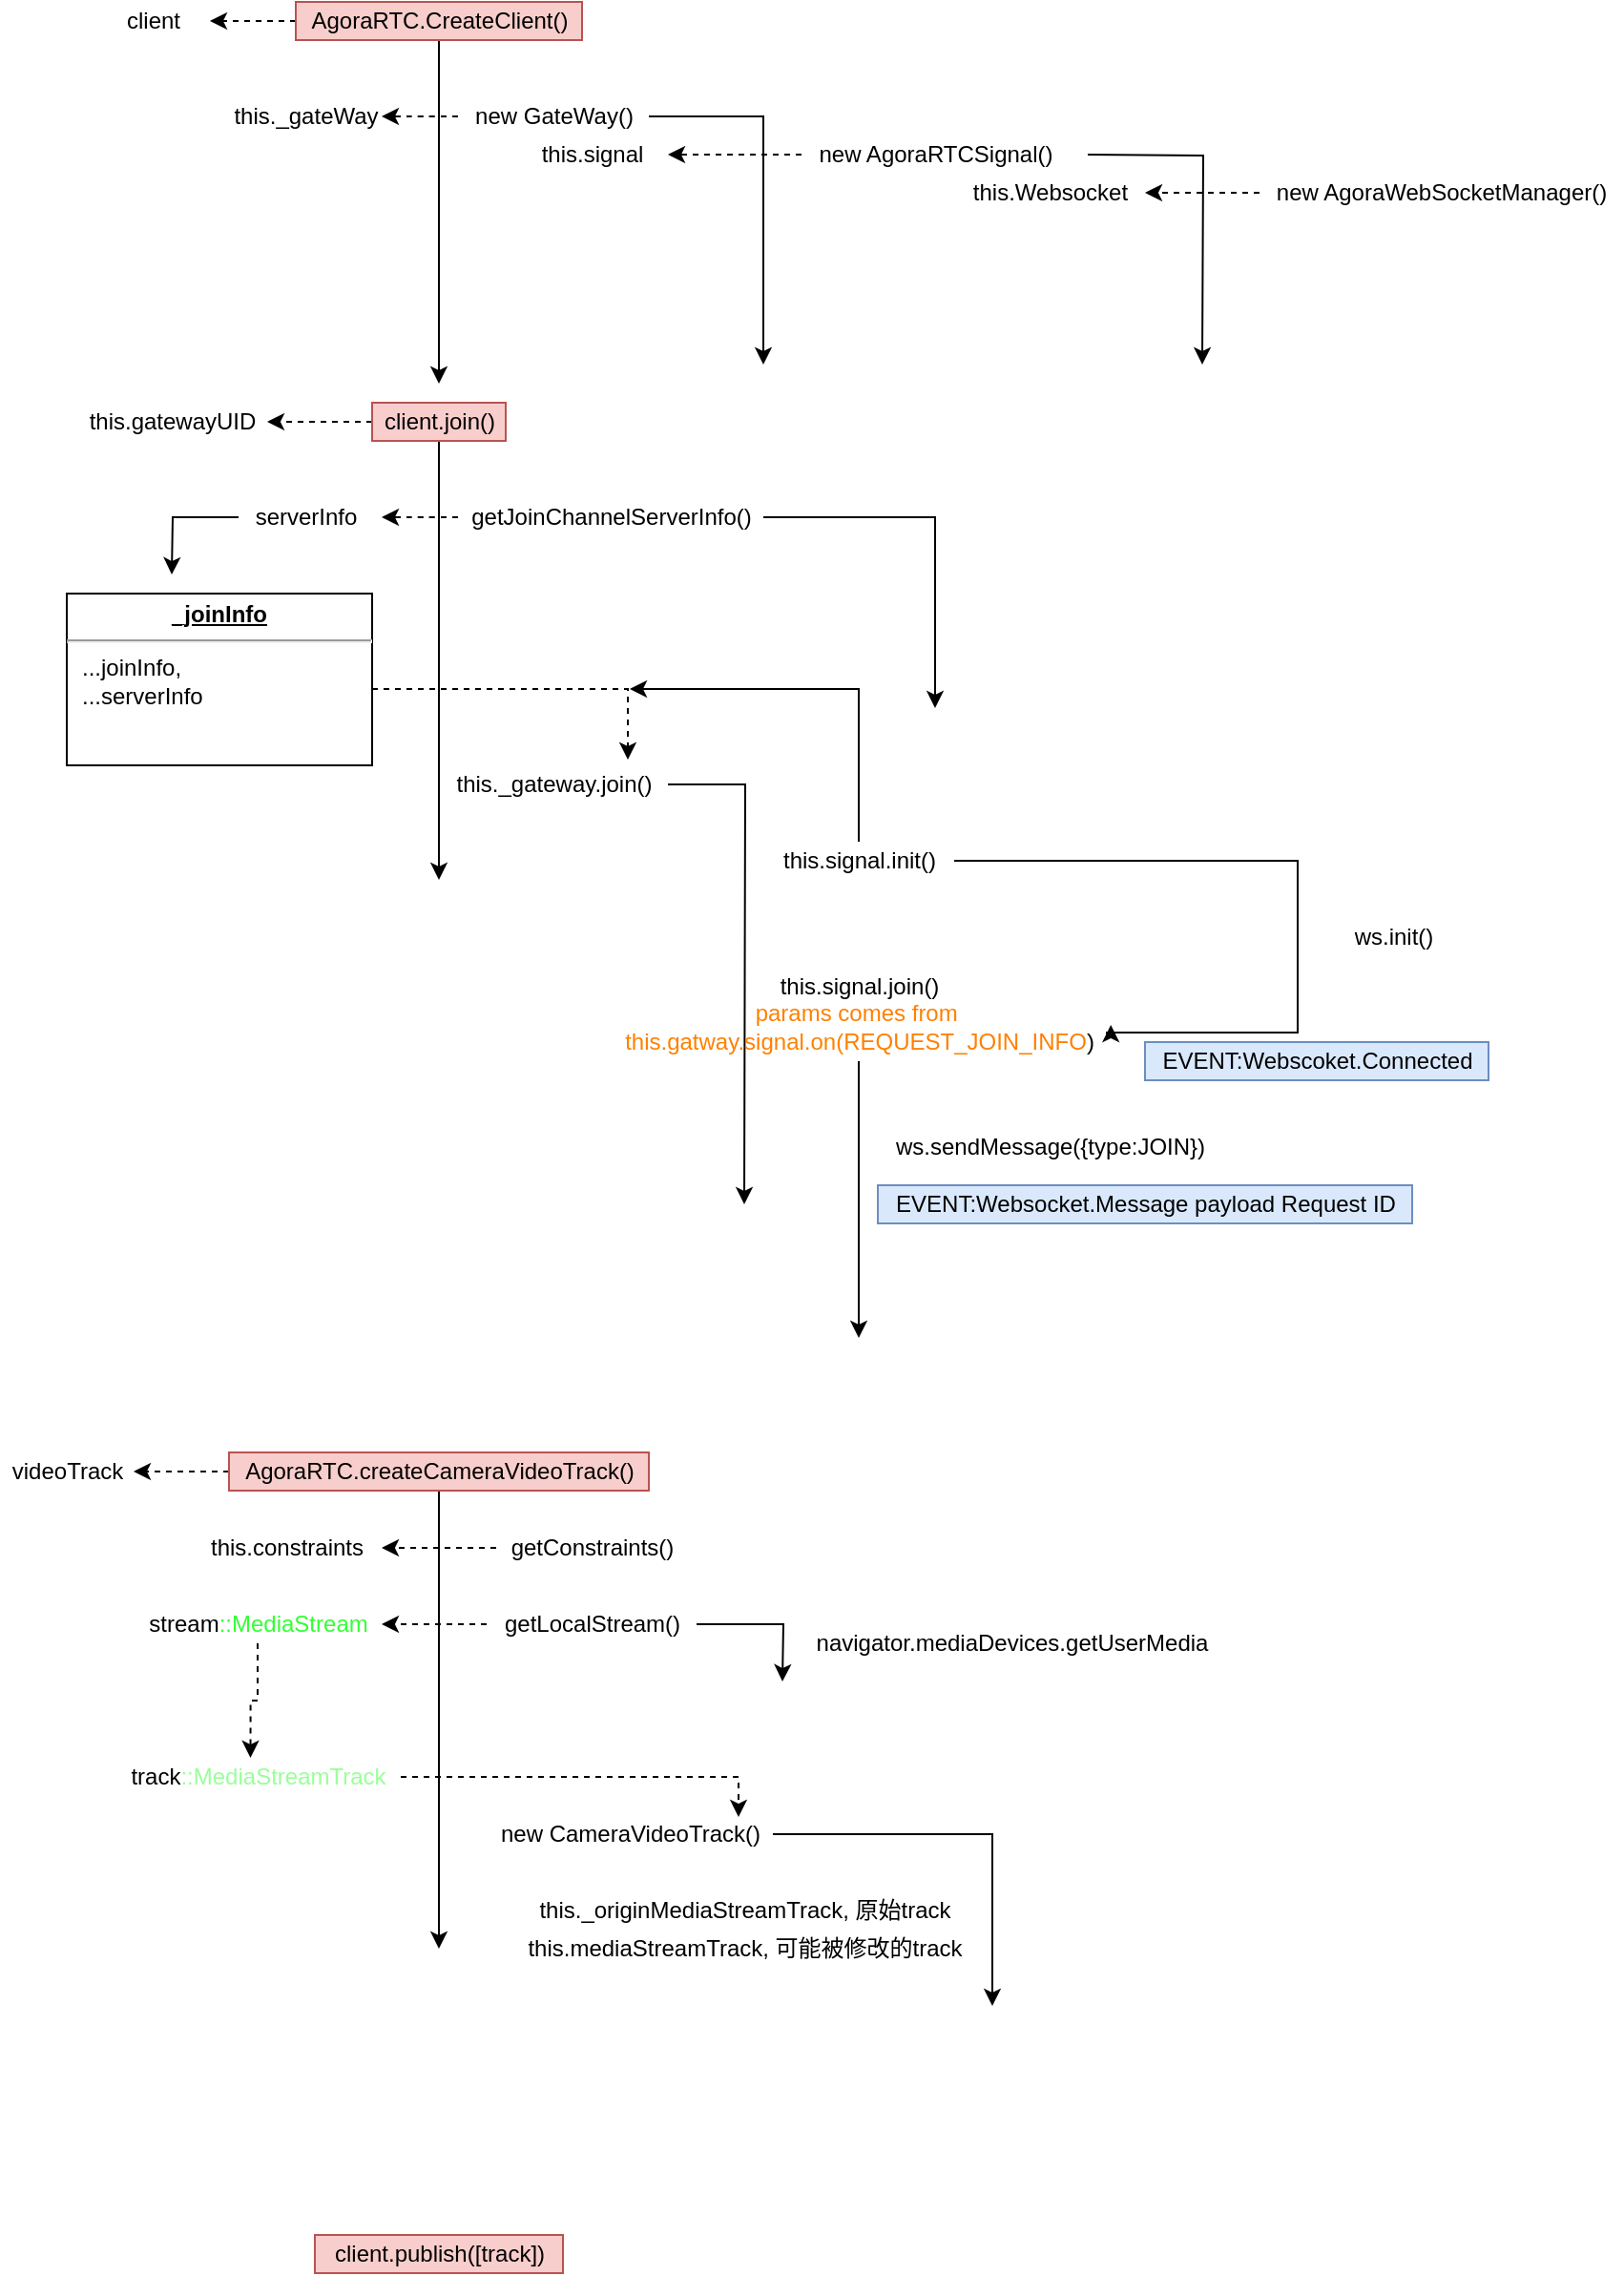 <mxfile version="13.11.0" type="github">
  <diagram id="C5RBs43oDa-KdzZeNtuy" name="Page-1">
    <mxGraphModel dx="1773" dy="591" grid="1" gridSize="10" guides="1" tooltips="1" connect="1" arrows="1" fold="1" page="1" pageScale="1" pageWidth="827" pageHeight="1169" math="0" shadow="0">
      <root>
        <mxCell id="WIyWlLk6GJQsqaUBKTNV-0" />
        <mxCell id="WIyWlLk6GJQsqaUBKTNV-1" parent="WIyWlLk6GJQsqaUBKTNV-0" />
        <mxCell id="mV5sWuzgAVFhbm7Jw3Zg-1" style="edgeStyle=orthogonalEdgeStyle;rounded=0;orthogonalLoop=1;jettySize=auto;html=1;" edge="1" parent="WIyWlLk6GJQsqaUBKTNV-1" source="mV5sWuzgAVFhbm7Jw3Zg-0">
          <mxGeometry relative="1" as="geometry">
            <mxPoint x="120" y="230" as="targetPoint" />
          </mxGeometry>
        </mxCell>
        <mxCell id="mV5sWuzgAVFhbm7Jw3Zg-65" style="edgeStyle=orthogonalEdgeStyle;rounded=0;orthogonalLoop=1;jettySize=auto;html=1;dashed=1;" edge="1" parent="WIyWlLk6GJQsqaUBKTNV-1" source="mV5sWuzgAVFhbm7Jw3Zg-0">
          <mxGeometry relative="1" as="geometry">
            <mxPoint y="40" as="targetPoint" />
          </mxGeometry>
        </mxCell>
        <mxCell id="mV5sWuzgAVFhbm7Jw3Zg-0" value="AgoraRTC.CreateClient()" style="text;html=1;align=center;verticalAlign=middle;resizable=0;points=[];autosize=1;fillColor=#f8cecc;strokeColor=#b85450;" vertex="1" parent="WIyWlLk6GJQsqaUBKTNV-1">
          <mxGeometry x="45" y="30" width="150" height="20" as="geometry" />
        </mxCell>
        <mxCell id="mV5sWuzgAVFhbm7Jw3Zg-5" style="edgeStyle=orthogonalEdgeStyle;rounded=0;orthogonalLoop=1;jettySize=auto;html=1;" edge="1" parent="WIyWlLk6GJQsqaUBKTNV-1" source="mV5sWuzgAVFhbm7Jw3Zg-2">
          <mxGeometry relative="1" as="geometry">
            <mxPoint x="290" y="220" as="targetPoint" />
            <Array as="points">
              <mxPoint x="290" y="90" />
            </Array>
          </mxGeometry>
        </mxCell>
        <mxCell id="mV5sWuzgAVFhbm7Jw3Zg-15" style="edgeStyle=orthogonalEdgeStyle;rounded=1;orthogonalLoop=1;jettySize=auto;html=1;dashed=1;" edge="1" parent="WIyWlLk6GJQsqaUBKTNV-1" source="mV5sWuzgAVFhbm7Jw3Zg-2">
          <mxGeometry relative="1" as="geometry">
            <mxPoint x="90" y="90" as="targetPoint" />
          </mxGeometry>
        </mxCell>
        <mxCell id="mV5sWuzgAVFhbm7Jw3Zg-2" value="new GateWay()&lt;br&gt;" style="text;html=1;align=center;verticalAlign=middle;resizable=0;points=[];autosize=1;" vertex="1" parent="WIyWlLk6GJQsqaUBKTNV-1">
          <mxGeometry x="130" y="80" width="100" height="20" as="geometry" />
        </mxCell>
        <mxCell id="mV5sWuzgAVFhbm7Jw3Zg-7" style="edgeStyle=orthogonalEdgeStyle;rounded=0;orthogonalLoop=1;jettySize=auto;html=1;" edge="1" parent="WIyWlLk6GJQsqaUBKTNV-1">
          <mxGeometry relative="1" as="geometry">
            <mxPoint x="520" y="220" as="targetPoint" />
            <mxPoint x="460" y="110" as="sourcePoint" />
          </mxGeometry>
        </mxCell>
        <mxCell id="mV5sWuzgAVFhbm7Jw3Zg-13" style="edgeStyle=orthogonalEdgeStyle;rounded=1;orthogonalLoop=1;jettySize=auto;html=1;dashed=1;" edge="1" parent="WIyWlLk6GJQsqaUBKTNV-1" source="mV5sWuzgAVFhbm7Jw3Zg-6">
          <mxGeometry relative="1" as="geometry">
            <mxPoint x="240" y="110" as="targetPoint" />
          </mxGeometry>
        </mxCell>
        <mxCell id="mV5sWuzgAVFhbm7Jw3Zg-6" value="new AgoraRTCSignal()&lt;br&gt;" style="text;html=1;align=center;verticalAlign=middle;resizable=0;points=[];autosize=1;" vertex="1" parent="WIyWlLk6GJQsqaUBKTNV-1">
          <mxGeometry x="310" y="100" width="140" height="20" as="geometry" />
        </mxCell>
        <mxCell id="mV5sWuzgAVFhbm7Jw3Zg-12" style="edgeStyle=orthogonalEdgeStyle;rounded=1;orthogonalLoop=1;jettySize=auto;html=1;dashed=1;" edge="1" parent="WIyWlLk6GJQsqaUBKTNV-1" source="mV5sWuzgAVFhbm7Jw3Zg-8" target="mV5sWuzgAVFhbm7Jw3Zg-10">
          <mxGeometry relative="1" as="geometry" />
        </mxCell>
        <mxCell id="mV5sWuzgAVFhbm7Jw3Zg-8" value="new AgoraWebSocketManager()" style="text;html=1;align=center;verticalAlign=middle;resizable=0;points=[];autosize=1;" vertex="1" parent="WIyWlLk6GJQsqaUBKTNV-1">
          <mxGeometry x="550" y="120" width="190" height="20" as="geometry" />
        </mxCell>
        <mxCell id="mV5sWuzgAVFhbm7Jw3Zg-10" value="this.Websocket" style="text;html=1;align=center;verticalAlign=middle;resizable=0;points=[];autosize=1;" vertex="1" parent="WIyWlLk6GJQsqaUBKTNV-1">
          <mxGeometry x="390" y="120" width="100" height="20" as="geometry" />
        </mxCell>
        <mxCell id="mV5sWuzgAVFhbm7Jw3Zg-14" value="this.signal" style="text;html=1;align=center;verticalAlign=middle;resizable=0;points=[];autosize=1;" vertex="1" parent="WIyWlLk6GJQsqaUBKTNV-1">
          <mxGeometry x="165" y="100" width="70" height="20" as="geometry" />
        </mxCell>
        <mxCell id="mV5sWuzgAVFhbm7Jw3Zg-16" value="this._gateWay" style="text;html=1;align=center;verticalAlign=middle;resizable=0;points=[];autosize=1;" vertex="1" parent="WIyWlLk6GJQsqaUBKTNV-1">
          <mxGeometry x="5" y="80" width="90" height="20" as="geometry" />
        </mxCell>
        <mxCell id="mV5sWuzgAVFhbm7Jw3Zg-18" style="edgeStyle=orthogonalEdgeStyle;rounded=1;orthogonalLoop=1;jettySize=auto;html=1;" edge="1" parent="WIyWlLk6GJQsqaUBKTNV-1" source="mV5sWuzgAVFhbm7Jw3Zg-17">
          <mxGeometry relative="1" as="geometry">
            <mxPoint x="120" y="490" as="targetPoint" />
          </mxGeometry>
        </mxCell>
        <mxCell id="mV5sWuzgAVFhbm7Jw3Zg-30" style="edgeStyle=orthogonalEdgeStyle;rounded=0;orthogonalLoop=1;jettySize=auto;html=1;dashed=1;" edge="1" parent="WIyWlLk6GJQsqaUBKTNV-1" source="mV5sWuzgAVFhbm7Jw3Zg-17">
          <mxGeometry relative="1" as="geometry">
            <mxPoint x="30" y="250" as="targetPoint" />
          </mxGeometry>
        </mxCell>
        <mxCell id="mV5sWuzgAVFhbm7Jw3Zg-17" value="client.join()" style="text;html=1;align=center;verticalAlign=middle;resizable=0;points=[];autosize=1;fillColor=#f8cecc;strokeColor=#b85450;" vertex="1" parent="WIyWlLk6GJQsqaUBKTNV-1">
          <mxGeometry x="85" y="240" width="70" height="20" as="geometry" />
        </mxCell>
        <mxCell id="mV5sWuzgAVFhbm7Jw3Zg-20" style="edgeStyle=orthogonalEdgeStyle;rounded=1;orthogonalLoop=1;jettySize=auto;html=1;dashed=1;" edge="1" parent="WIyWlLk6GJQsqaUBKTNV-1" source="mV5sWuzgAVFhbm7Jw3Zg-19">
          <mxGeometry relative="1" as="geometry">
            <mxPoint x="90" y="300" as="targetPoint" />
          </mxGeometry>
        </mxCell>
        <mxCell id="mV5sWuzgAVFhbm7Jw3Zg-22" style="edgeStyle=orthogonalEdgeStyle;rounded=0;orthogonalLoop=1;jettySize=auto;html=1;" edge="1" parent="WIyWlLk6GJQsqaUBKTNV-1" source="mV5sWuzgAVFhbm7Jw3Zg-19">
          <mxGeometry relative="1" as="geometry">
            <mxPoint x="380" y="400" as="targetPoint" />
            <Array as="points">
              <mxPoint x="380" y="300" />
            </Array>
          </mxGeometry>
        </mxCell>
        <mxCell id="mV5sWuzgAVFhbm7Jw3Zg-19" value="getJoinChannelServerInfo()&lt;br&gt;" style="text;html=1;align=center;verticalAlign=middle;resizable=0;points=[];autosize=1;" vertex="1" parent="WIyWlLk6GJQsqaUBKTNV-1">
          <mxGeometry x="130" y="290" width="160" height="20" as="geometry" />
        </mxCell>
        <mxCell id="mV5sWuzgAVFhbm7Jw3Zg-26" style="edgeStyle=orthogonalEdgeStyle;rounded=0;orthogonalLoop=1;jettySize=auto;html=1;" edge="1" parent="WIyWlLk6GJQsqaUBKTNV-1" source="mV5sWuzgAVFhbm7Jw3Zg-21">
          <mxGeometry relative="1" as="geometry">
            <mxPoint x="-20" y="330" as="targetPoint" />
          </mxGeometry>
        </mxCell>
        <mxCell id="mV5sWuzgAVFhbm7Jw3Zg-21" value="serverInfo" style="text;html=1;align=center;verticalAlign=middle;resizable=0;points=[];autosize=1;" vertex="1" parent="WIyWlLk6GJQsqaUBKTNV-1">
          <mxGeometry x="15" y="290" width="70" height="20" as="geometry" />
        </mxCell>
        <mxCell id="mV5sWuzgAVFhbm7Jw3Zg-28" style="edgeStyle=orthogonalEdgeStyle;rounded=0;orthogonalLoop=1;jettySize=auto;html=1;" edge="1" parent="WIyWlLk6GJQsqaUBKTNV-1" source="mV5sWuzgAVFhbm7Jw3Zg-23">
          <mxGeometry relative="1" as="geometry">
            <mxPoint x="280" y="660" as="targetPoint" />
          </mxGeometry>
        </mxCell>
        <mxCell id="mV5sWuzgAVFhbm7Jw3Zg-23" value="this._gateway.join()" style="text;html=1;align=center;verticalAlign=middle;resizable=0;points=[];autosize=1;" vertex="1" parent="WIyWlLk6GJQsqaUBKTNV-1">
          <mxGeometry x="120" y="430" width="120" height="20" as="geometry" />
        </mxCell>
        <mxCell id="mV5sWuzgAVFhbm7Jw3Zg-24" value="joinInfo" style="text;html=1;align=center;verticalAlign=middle;resizable=0;points=[];autosize=1;" vertex="1" parent="WIyWlLk6GJQsqaUBKTNV-1">
          <mxGeometry x="25" y="350" width="50" height="20" as="geometry" />
        </mxCell>
        <mxCell id="mV5sWuzgAVFhbm7Jw3Zg-27" style="edgeStyle=orthogonalEdgeStyle;rounded=0;orthogonalLoop=1;jettySize=auto;html=1;entryX=0.825;entryY=-0.15;entryDx=0;entryDy=0;entryPerimeter=0;dashed=1;" edge="1" parent="WIyWlLk6GJQsqaUBKTNV-1" source="mV5sWuzgAVFhbm7Jw3Zg-25" target="mV5sWuzgAVFhbm7Jw3Zg-23">
          <mxGeometry relative="1" as="geometry">
            <Array as="points">
              <mxPoint x="219" y="390" />
            </Array>
          </mxGeometry>
        </mxCell>
        <mxCell id="mV5sWuzgAVFhbm7Jw3Zg-25" value="&lt;p style=&quot;margin: 0px ; margin-top: 4px ; text-align: center ; text-decoration: underline&quot;&gt;&lt;b&gt;_joinInfo&lt;/b&gt;&lt;/p&gt;&lt;hr&gt;&lt;p style=&quot;margin: 0px ; margin-left: 8px&quot;&gt;...joinInfo,&lt;/p&gt;&lt;p style=&quot;margin: 0px ; margin-left: 8px&quot;&gt;...serverInfo&lt;/p&gt;&lt;p style=&quot;margin: 0px ; margin-left: 8px&quot;&gt;&lt;br&gt;&lt;/p&gt;" style="verticalAlign=top;align=left;overflow=fill;fontSize=12;fontFamily=Helvetica;html=1;" vertex="1" parent="WIyWlLk6GJQsqaUBKTNV-1">
          <mxGeometry x="-75" y="340" width="160" height="90" as="geometry" />
        </mxCell>
        <mxCell id="mV5sWuzgAVFhbm7Jw3Zg-31" value="this.gatewayUID" style="text;html=1;align=center;verticalAlign=middle;resizable=0;points=[];autosize=1;" vertex="1" parent="WIyWlLk6GJQsqaUBKTNV-1">
          <mxGeometry x="-70" y="240" width="100" height="20" as="geometry" />
        </mxCell>
        <mxCell id="mV5sWuzgAVFhbm7Jw3Zg-33" style="edgeStyle=orthogonalEdgeStyle;rounded=0;orthogonalLoop=1;jettySize=auto;html=1;" edge="1" parent="WIyWlLk6GJQsqaUBKTNV-1" source="mV5sWuzgAVFhbm7Jw3Zg-32">
          <mxGeometry relative="1" as="geometry">
            <mxPoint x="220" y="390" as="targetPoint" />
            <Array as="points">
              <mxPoint x="340" y="390" />
            </Array>
          </mxGeometry>
        </mxCell>
        <mxCell id="mV5sWuzgAVFhbm7Jw3Zg-34" style="edgeStyle=orthogonalEdgeStyle;rounded=0;orthogonalLoop=1;jettySize=auto;html=1;entryX=1.008;entryY=0.62;entryDx=0;entryDy=0;entryPerimeter=0;" edge="1" parent="WIyWlLk6GJQsqaUBKTNV-1" source="mV5sWuzgAVFhbm7Jw3Zg-32" target="mV5sWuzgAVFhbm7Jw3Zg-36">
          <mxGeometry relative="1" as="geometry">
            <mxPoint x="400" y="570" as="targetPoint" />
            <Array as="points">
              <mxPoint x="570" y="480" />
              <mxPoint x="570" y="570" />
              <mxPoint x="470" y="570" />
              <mxPoint x="470" y="571" />
            </Array>
          </mxGeometry>
        </mxCell>
        <mxCell id="mV5sWuzgAVFhbm7Jw3Zg-32" value="this.signal.init()" style="text;html=1;align=center;verticalAlign=middle;resizable=0;points=[];autosize=1;" vertex="1" parent="WIyWlLk6GJQsqaUBKTNV-1">
          <mxGeometry x="290" y="470" width="100" height="20" as="geometry" />
        </mxCell>
        <mxCell id="mV5sWuzgAVFhbm7Jw3Zg-35" value="ws.init()" style="text;html=1;align=center;verticalAlign=middle;resizable=0;points=[];autosize=1;" vertex="1" parent="WIyWlLk6GJQsqaUBKTNV-1">
          <mxGeometry x="590" y="510" width="60" height="20" as="geometry" />
        </mxCell>
        <mxCell id="mV5sWuzgAVFhbm7Jw3Zg-39" style="edgeStyle=orthogonalEdgeStyle;rounded=0;orthogonalLoop=1;jettySize=auto;html=1;" edge="1" parent="WIyWlLk6GJQsqaUBKTNV-1" source="mV5sWuzgAVFhbm7Jw3Zg-36">
          <mxGeometry relative="1" as="geometry">
            <mxPoint x="340" y="730" as="targetPoint" />
            <Array as="points">
              <mxPoint x="340" y="700" />
            </Array>
          </mxGeometry>
        </mxCell>
        <mxCell id="mV5sWuzgAVFhbm7Jw3Zg-36" value="this.signal.join()&lt;br&gt;&lt;font color=&quot;#ff8000&quot;&gt;params comes from&amp;nbsp;&lt;br&gt;this.gatway.signal.on(REQUEST_JOIN_INFO&lt;/font&gt;)" style="text;html=1;align=center;verticalAlign=middle;resizable=0;points=[];autosize=1;" vertex="1" parent="WIyWlLk6GJQsqaUBKTNV-1">
          <mxGeometry x="210" y="535" width="260" height="50" as="geometry" />
        </mxCell>
        <mxCell id="mV5sWuzgAVFhbm7Jw3Zg-37" value="EVENT:Webscoket.Connected" style="text;html=1;align=center;verticalAlign=middle;resizable=0;points=[];autosize=1;fillColor=#dae8fc;strokeColor=#6c8ebf;" vertex="1" parent="WIyWlLk6GJQsqaUBKTNV-1">
          <mxGeometry x="490" y="575" width="180" height="20" as="geometry" />
        </mxCell>
        <mxCell id="mV5sWuzgAVFhbm7Jw3Zg-40" value="ws.sendMessage({type:JOIN})" style="text;html=1;align=center;verticalAlign=middle;resizable=0;points=[];autosize=1;" vertex="1" parent="WIyWlLk6GJQsqaUBKTNV-1">
          <mxGeometry x="350" y="620" width="180" height="20" as="geometry" />
        </mxCell>
        <mxCell id="mV5sWuzgAVFhbm7Jw3Zg-41" value="EVENT:Websocket.Message payload Request ID" style="text;html=1;align=center;verticalAlign=middle;resizable=0;points=[];autosize=1;fillColor=#dae8fc;strokeColor=#6c8ebf;" vertex="1" parent="WIyWlLk6GJQsqaUBKTNV-1">
          <mxGeometry x="350" y="650" width="280" height="20" as="geometry" />
        </mxCell>
        <mxCell id="mV5sWuzgAVFhbm7Jw3Zg-45" style="edgeStyle=orthogonalEdgeStyle;rounded=0;orthogonalLoop=1;jettySize=auto;html=1;" edge="1" parent="WIyWlLk6GJQsqaUBKTNV-1" source="mV5sWuzgAVFhbm7Jw3Zg-44">
          <mxGeometry relative="1" as="geometry">
            <mxPoint x="120" y="1050" as="targetPoint" />
          </mxGeometry>
        </mxCell>
        <mxCell id="mV5sWuzgAVFhbm7Jw3Zg-62" style="edgeStyle=orthogonalEdgeStyle;rounded=0;orthogonalLoop=1;jettySize=auto;html=1;dashed=1;" edge="1" parent="WIyWlLk6GJQsqaUBKTNV-1" source="mV5sWuzgAVFhbm7Jw3Zg-44">
          <mxGeometry relative="1" as="geometry">
            <mxPoint x="-40" y="800" as="targetPoint" />
          </mxGeometry>
        </mxCell>
        <mxCell id="mV5sWuzgAVFhbm7Jw3Zg-44" value="AgoraRTC.createCameraVideoTrack()" style="text;html=1;align=center;verticalAlign=middle;resizable=0;points=[];autosize=1;fillColor=#f8cecc;strokeColor=#b85450;" vertex="1" parent="WIyWlLk6GJQsqaUBKTNV-1">
          <mxGeometry x="10" y="790" width="220" height="20" as="geometry" />
        </mxCell>
        <mxCell id="mV5sWuzgAVFhbm7Jw3Zg-47" style="edgeStyle=orthogonalEdgeStyle;rounded=0;orthogonalLoop=1;jettySize=auto;html=1;dashed=1;" edge="1" parent="WIyWlLk6GJQsqaUBKTNV-1" source="mV5sWuzgAVFhbm7Jw3Zg-46">
          <mxGeometry relative="1" as="geometry">
            <mxPoint x="90" y="840" as="targetPoint" />
          </mxGeometry>
        </mxCell>
        <mxCell id="mV5sWuzgAVFhbm7Jw3Zg-46" value="getConstraints()" style="text;html=1;align=center;verticalAlign=middle;resizable=0;points=[];autosize=1;" vertex="1" parent="WIyWlLk6GJQsqaUBKTNV-1">
          <mxGeometry x="150" y="830" width="100" height="20" as="geometry" />
        </mxCell>
        <mxCell id="mV5sWuzgAVFhbm7Jw3Zg-48" value="this.constraints" style="text;html=1;align=center;verticalAlign=middle;resizable=0;points=[];autosize=1;" vertex="1" parent="WIyWlLk6GJQsqaUBKTNV-1">
          <mxGeometry x="-10" y="830" width="100" height="20" as="geometry" />
        </mxCell>
        <mxCell id="mV5sWuzgAVFhbm7Jw3Zg-50" style="edgeStyle=orthogonalEdgeStyle;rounded=0;orthogonalLoop=1;jettySize=auto;html=1;dashed=1;" edge="1" parent="WIyWlLk6GJQsqaUBKTNV-1" source="mV5sWuzgAVFhbm7Jw3Zg-49">
          <mxGeometry relative="1" as="geometry">
            <mxPoint x="90" y="880" as="targetPoint" />
          </mxGeometry>
        </mxCell>
        <mxCell id="mV5sWuzgAVFhbm7Jw3Zg-55" style="edgeStyle=orthogonalEdgeStyle;rounded=0;orthogonalLoop=1;jettySize=auto;html=1;" edge="1" parent="WIyWlLk6GJQsqaUBKTNV-1" source="mV5sWuzgAVFhbm7Jw3Zg-49">
          <mxGeometry relative="1" as="geometry">
            <mxPoint x="300" y="910" as="targetPoint" />
          </mxGeometry>
        </mxCell>
        <mxCell id="mV5sWuzgAVFhbm7Jw3Zg-49" value="getLocalStream()" style="text;html=1;align=center;verticalAlign=middle;resizable=0;points=[];autosize=1;" vertex="1" parent="WIyWlLk6GJQsqaUBKTNV-1">
          <mxGeometry x="145" y="870" width="110" height="20" as="geometry" />
        </mxCell>
        <mxCell id="mV5sWuzgAVFhbm7Jw3Zg-52" style="edgeStyle=orthogonalEdgeStyle;rounded=0;orthogonalLoop=1;jettySize=auto;html=1;dashed=1;entryX=0.475;entryY=0;entryDx=0;entryDy=0;entryPerimeter=0;" edge="1" parent="WIyWlLk6GJQsqaUBKTNV-1" source="mV5sWuzgAVFhbm7Jw3Zg-51" target="mV5sWuzgAVFhbm7Jw3Zg-53">
          <mxGeometry relative="1" as="geometry">
            <mxPoint x="40" y="910" as="targetPoint" />
          </mxGeometry>
        </mxCell>
        <mxCell id="mV5sWuzgAVFhbm7Jw3Zg-51" value="stream&lt;font color=&quot;#33ff33&quot;&gt;::MediaStream&lt;/font&gt;" style="text;html=1;align=center;verticalAlign=middle;resizable=0;points=[];autosize=1;" vertex="1" parent="WIyWlLk6GJQsqaUBKTNV-1">
          <mxGeometry x="-40" y="870" width="130" height="20" as="geometry" />
        </mxCell>
        <mxCell id="mV5sWuzgAVFhbm7Jw3Zg-58" style="edgeStyle=orthogonalEdgeStyle;rounded=0;orthogonalLoop=1;jettySize=auto;html=1;entryX=0.88;entryY=0.05;entryDx=0;entryDy=0;entryPerimeter=0;dashed=1;" edge="1" parent="WIyWlLk6GJQsqaUBKTNV-1" source="mV5sWuzgAVFhbm7Jw3Zg-53" target="mV5sWuzgAVFhbm7Jw3Zg-57">
          <mxGeometry relative="1" as="geometry" />
        </mxCell>
        <mxCell id="mV5sWuzgAVFhbm7Jw3Zg-53" value="track&lt;font color=&quot;#99ff99&quot;&gt;::MediaStreamTrack&lt;/font&gt;" style="text;html=1;align=center;verticalAlign=middle;resizable=0;points=[];autosize=1;" vertex="1" parent="WIyWlLk6GJQsqaUBKTNV-1">
          <mxGeometry x="-50" y="950" width="150" height="20" as="geometry" />
        </mxCell>
        <mxCell id="mV5sWuzgAVFhbm7Jw3Zg-56" value="navigator.mediaDevices.getUserMedia" style="text;html=1;align=center;verticalAlign=middle;resizable=0;points=[];autosize=1;" vertex="1" parent="WIyWlLk6GJQsqaUBKTNV-1">
          <mxGeometry x="310" y="880" width="220" height="20" as="geometry" />
        </mxCell>
        <mxCell id="mV5sWuzgAVFhbm7Jw3Zg-59" style="edgeStyle=orthogonalEdgeStyle;rounded=0;orthogonalLoop=1;jettySize=auto;html=1;" edge="1" parent="WIyWlLk6GJQsqaUBKTNV-1" source="mV5sWuzgAVFhbm7Jw3Zg-57">
          <mxGeometry relative="1" as="geometry">
            <mxPoint x="410" y="1080" as="targetPoint" />
            <Array as="points">
              <mxPoint x="410" y="990" />
              <mxPoint x="410" y="1080" />
            </Array>
          </mxGeometry>
        </mxCell>
        <mxCell id="mV5sWuzgAVFhbm7Jw3Zg-57" value="new CameraVideoTrack()" style="text;html=1;align=center;verticalAlign=middle;resizable=0;points=[];autosize=1;" vertex="1" parent="WIyWlLk6GJQsqaUBKTNV-1">
          <mxGeometry x="145" y="980" width="150" height="20" as="geometry" />
        </mxCell>
        <mxCell id="mV5sWuzgAVFhbm7Jw3Zg-60" value="this._originMediaStreamTrack, 原始track" style="text;html=1;align=center;verticalAlign=middle;resizable=0;points=[];autosize=1;" vertex="1" parent="WIyWlLk6GJQsqaUBKTNV-1">
          <mxGeometry x="165" y="1020" width="230" height="20" as="geometry" />
        </mxCell>
        <mxCell id="mV5sWuzgAVFhbm7Jw3Zg-61" value="this.mediaStreamTrack, 可能被修改的track" style="text;html=1;align=center;verticalAlign=middle;resizable=0;points=[];autosize=1;" vertex="1" parent="WIyWlLk6GJQsqaUBKTNV-1">
          <mxGeometry x="160" y="1040" width="240" height="20" as="geometry" />
        </mxCell>
        <mxCell id="mV5sWuzgAVFhbm7Jw3Zg-63" value="videoTrack" style="text;html=1;align=center;verticalAlign=middle;resizable=0;points=[];autosize=1;" vertex="1" parent="WIyWlLk6GJQsqaUBKTNV-1">
          <mxGeometry x="-110" y="790" width="70" height="20" as="geometry" />
        </mxCell>
        <mxCell id="mV5sWuzgAVFhbm7Jw3Zg-64" value="client.publish([track])" style="text;html=1;align=center;verticalAlign=middle;resizable=0;points=[];autosize=1;fillColor=#f8cecc;strokeColor=#b85450;" vertex="1" parent="WIyWlLk6GJQsqaUBKTNV-1">
          <mxGeometry x="55" y="1200" width="130" height="20" as="geometry" />
        </mxCell>
        <mxCell id="mV5sWuzgAVFhbm7Jw3Zg-66" value="client" style="text;html=1;align=center;verticalAlign=middle;resizable=0;points=[];autosize=1;" vertex="1" parent="WIyWlLk6GJQsqaUBKTNV-1">
          <mxGeometry x="-50" y="30" width="40" height="20" as="geometry" />
        </mxCell>
      </root>
    </mxGraphModel>
  </diagram>
</mxfile>
